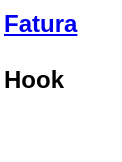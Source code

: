 <mxfile version="19.0.3" type="device" pages="3"><diagram id="BRrqy3HN3StwWHaF5g2G" name="Index"><mxGraphModel dx="1422" dy="905" grid="1" gridSize="10" guides="1" tooltips="1" connect="1" arrows="1" fold="1" page="1" pageScale="1" pageWidth="1169" pageHeight="827" math="0" shadow="0"><root><mxCell id="0"/><mxCell id="1" parent="0"/><mxCell id="RoieEDI9bVYWRosIEQJV-1" value="&lt;div&gt;&lt;a href=&quot;data:page/id,C5RBs43oDa-KdzZeNtuy&quot;&gt;Fatura&lt;/a&gt;&lt;/div&gt;&lt;div&gt;&lt;br&gt;&lt;/div&gt;&lt;div&gt;Hook&lt;/div&gt;&lt;div&gt;&lt;br&gt;&lt;/div&gt;&lt;div&gt;&lt;br&gt;&lt;/div&gt;" style="text;html=1;align=left;verticalAlign=middle;resizable=0;points=[];autosize=1;strokeColor=none;fillColor=none;fontStyle=1" vertex="1" parent="1"><mxGeometry x="80" y="80" width="60" height="80" as="geometry"/></mxCell></root></mxGraphModel></diagram><diagram id="C5RBs43oDa-KdzZeNtuy" name="1 - Fatura"><mxGraphModel dx="1185" dy="633" grid="1" gridSize="10" guides="1" tooltips="1" connect="1" arrows="1" fold="1" page="1" pageScale="1" pageWidth="1169" pageHeight="827" math="0" shadow="0"><root><mxCell id="WIyWlLk6GJQsqaUBKTNV-0"/><mxCell id="WIyWlLk6GJQsqaUBKTNV-1" parent="WIyWlLk6GJQsqaUBKTNV-0"/><mxCell id="vgb5yBmtdBLHOXdLou-8-0" value="Cliente" style="shape=hexagon;perimeter=hexagonPerimeter2;whiteSpace=wrap;html=1;fixedSize=1;" vertex="1" parent="WIyWlLk6GJQsqaUBKTNV-1"><mxGeometry x="50" y="190" width="120" height="80" as="geometry"/></mxCell><mxCell id="vgb5yBmtdBLHOXdLou-8-5" style="edgeStyle=orthogonalEdgeStyle;rounded=0;orthogonalLoop=1;jettySize=auto;html=1;entryX=0.007;entryY=0.492;entryDx=0;entryDy=0;entryPerimeter=0;" edge="1" parent="WIyWlLk6GJQsqaUBKTNV-1" source="vgb5yBmtdBLHOXdLou-8-1" target="vgb5yBmtdBLHOXdLou-8-3"><mxGeometry relative="1" as="geometry"/></mxCell><mxCell id="vgb5yBmtdBLHOXdLou-8-6" style="edgeStyle=orthogonalEdgeStyle;rounded=0;orthogonalLoop=1;jettySize=auto;html=1;entryX=0.014;entryY=0.554;entryDx=0;entryDy=0;entryPerimeter=0;dashed=1;" edge="1" parent="WIyWlLk6GJQsqaUBKTNV-1" source="vgb5yBmtdBLHOXdLou-8-1" target="vgb5yBmtdBLHOXdLou-8-4"><mxGeometry relative="1" as="geometry"><Array as="points"><mxPoint x="510" y="664"/></Array></mxGeometry></mxCell><mxCell id="vgb5yBmtdBLHOXdLou-8-1" value="&lt;div&gt;Cobrança #1-a&lt;/div&gt;" style="shape=parallelogram;perimeter=parallelogramPerimeter;whiteSpace=wrap;html=1;fixedSize=1;" vertex="1" parent="WIyWlLk6GJQsqaUBKTNV-1"><mxGeometry x="450" y="384" width="120" height="60" as="geometry"/></mxCell><mxCell id="vgb5yBmtdBLHOXdLou-8-8" style="edgeStyle=orthogonalEdgeStyle;rounded=0;orthogonalLoop=1;jettySize=auto;html=1;entryX=0.5;entryY=0;entryDx=0;entryDy=0;" edge="1" parent="WIyWlLk6GJQsqaUBKTNV-1" source="vgb5yBmtdBLHOXdLou-8-2" target="vgb5yBmtdBLHOXdLou-8-1"><mxGeometry relative="1" as="geometry"/></mxCell><mxCell id="vgb5yBmtdBLHOXdLou-8-9" style="edgeStyle=orthogonalEdgeStyle;rounded=0;orthogonalLoop=1;jettySize=auto;html=1;" edge="1" parent="WIyWlLk6GJQsqaUBKTNV-1" source="vgb5yBmtdBLHOXdLou-8-2" target="vgb5yBmtdBLHOXdLou-8-0"><mxGeometry relative="1" as="geometry"/></mxCell><mxCell id="vgb5yBmtdBLHOXdLou-8-2" value="Fatura" style="shape=note;whiteSpace=wrap;html=1;backgroundOutline=1;darkOpacity=0.05;" vertex="1" parent="WIyWlLk6GJQsqaUBKTNV-1"><mxGeometry x="260" y="200" width="80" height="100" as="geometry"/></mxCell><mxCell id="vgb5yBmtdBLHOXdLou-8-3" value="Gateway #1" style="shape=cube;whiteSpace=wrap;html=1;boundedLbl=1;backgroundOutline=1;darkOpacity=0.05;darkOpacity2=0.1;" vertex="1" parent="WIyWlLk6GJQsqaUBKTNV-1"><mxGeometry x="850" y="480" width="120" height="80" as="geometry"/></mxCell><mxCell id="vgb5yBmtdBLHOXdLou-8-4" value="Gateway #2" style="shape=cube;whiteSpace=wrap;html=1;boundedLbl=1;backgroundOutline=1;darkOpacity=0.05;darkOpacity2=0.1;" vertex="1" parent="WIyWlLk6GJQsqaUBKTNV-1"><mxGeometry x="860" y="600" width="120" height="80" as="geometry"/></mxCell><mxCell id="vgb5yBmtdBLHOXdLou-8-15" style="edgeStyle=orthogonalEdgeStyle;rounded=0;orthogonalLoop=1;jettySize=auto;html=1;dashed=1;dashPattern=1 4;" edge="1" parent="WIyWlLk6GJQsqaUBKTNV-1" source="vgb5yBmtdBLHOXdLou-8-10" target="vgb5yBmtdBLHOXdLou-8-2"><mxGeometry relative="1" as="geometry"/></mxCell><mxCell id="vgb5yBmtdBLHOXdLou-8-10" value="&lt;div&gt;Uma &lt;b&gt;fatura&lt;/b&gt;&lt;/div&gt;&lt;div&gt;Pertence à um &lt;b&gt;cliente&lt;/b&gt;&lt;/div&gt;&lt;div&gt;&lt;br&gt;&lt;/div&gt;&lt;div&gt;Possíveis status de uma fatura:&lt;/div&gt;&lt;div&gt;&lt;b&gt;Aberto, Cancelado, Pago, Aguardando confirmação, etc&lt;/b&gt;&lt;br&gt;&lt;/div&gt;" style="text;html=1;align=center;verticalAlign=middle;resizable=0;points=[];autosize=1;strokeColor=#666666;fillColor=#f5f5f5;fontColor=#333333;" vertex="1" parent="WIyWlLk6GJQsqaUBKTNV-1"><mxGeometry x="120" y="90" width="360" height="80" as="geometry"/></mxCell><mxCell id="vgb5yBmtdBLHOXdLou-8-14" style="edgeStyle=orthogonalEdgeStyle;rounded=0;orthogonalLoop=1;jettySize=auto;html=1;dashed=1;dashPattern=1 4;" edge="1" parent="WIyWlLk6GJQsqaUBKTNV-1" source="vgb5yBmtdBLHOXdLou-8-11" target="vgb5yBmtdBLHOXdLou-8-2"><mxGeometry relative="1" as="geometry"><Array as="points"><mxPoint x="300" y="340"/><mxPoint x="300" y="340"/></Array></mxGeometry></mxCell><mxCell id="vgb5yBmtdBLHOXdLou-8-11" value="&lt;div align=&quot;left&quot;&gt;Uma &lt;b&gt;fatura&lt;/b&gt;&lt;/div&gt;&lt;div align=&quot;left&quot;&gt;Pode ter 0 ou várias &lt;b&gt;cobranças &lt;/b&gt;&lt;br&gt;&lt;/div&gt;&lt;div align=&quot;left&quot;&gt;[mas apenas 1 em aberto]&lt;/div&gt;&lt;div align=&quot;left&quot;&gt;&lt;br&gt;&lt;/div&gt;&lt;div align=&quot;left&quot;&gt;Para trocar o &lt;b&gt;método de pagamento&lt;/b&gt; de uma &lt;b&gt;cobrança&lt;/b&gt;, &lt;br&gt;&lt;/div&gt;&lt;div align=&quot;left&quot;&gt;é &lt;b&gt;necessário&lt;/b&gt; antes cancelar a em &lt;b&gt;aberto (status)&lt;/b&gt;&lt;br&gt;&lt;/div&gt;" style="text;html=1;align=left;verticalAlign=middle;resizable=0;points=[];autosize=1;strokeColor=#666666;fillColor=#f5f5f5;fontColor=#333333;" vertex="1" parent="WIyWlLk6GJQsqaUBKTNV-1"><mxGeometry x="40" y="350" width="350" height="100" as="geometry"/></mxCell><mxCell id="vgb5yBmtdBLHOXdLou-8-13" style="edgeStyle=orthogonalEdgeStyle;rounded=0;orthogonalLoop=1;jettySize=auto;html=1;entryX=1;entryY=0;entryDx=0;entryDy=0;dashed=1;dashPattern=1 4;" edge="1" parent="WIyWlLk6GJQsqaUBKTNV-1" source="vgb5yBmtdBLHOXdLou-8-12" target="vgb5yBmtdBLHOXdLou-8-1"><mxGeometry relative="1" as="geometry"/></mxCell><mxCell id="vgb5yBmtdBLHOXdLou-8-12" value="&lt;div align=&quot;left&quot;&gt;Uma &lt;b&gt;cobrança&lt;/b&gt;&lt;/div&gt;&lt;div align=&quot;left&quot;&gt;pertence à uma fatura.&lt;/div&gt;&lt;div align=&quot;left&quot;&gt;&lt;br&gt;&lt;/div&gt;&lt;div align=&quot;left&quot;&gt;Uma cobrança pode ter vários status&lt;/div&gt;&lt;div align=&quot;left&quot;&gt;&lt;b&gt;Aberto, Cancelado, Pago, Expirado&lt;/b&gt;&lt;/div&gt;&lt;div&gt;&lt;br&gt;&lt;/div&gt;&lt;div&gt;Uma &lt;b&gt;cobrança&lt;/b&gt; &lt;b&gt;precisa ter&lt;/b&gt; um &lt;b&gt;método de pagamento&lt;/b&gt; atrelado&lt;/div&gt;" style="text;html=1;align=left;verticalAlign=middle;resizable=0;points=[];autosize=1;strokeColor=#666666;fillColor=#f5f5f5;fontColor=#333333;" vertex="1" parent="WIyWlLk6GJQsqaUBKTNV-1"><mxGeometry x="670" y="245" width="390" height="110" as="geometry"/></mxCell></root></mxGraphModel></diagram><diagram id="8GLwvNulQfSWzhgAVFdC" name="Webhook"><mxGraphModel dx="1422" dy="759" grid="1" gridSize="10" guides="1" tooltips="1" connect="1" arrows="1" fold="1" page="1" pageScale="1" pageWidth="1169" pageHeight="827" math="0" shadow="0"><root><mxCell id="0"/><mxCell id="1" parent="0"/><mxCell id="mwEJrGZ6cCMOOTb9MNX5-16" style="edgeStyle=orthogonalEdgeStyle;rounded=0;orthogonalLoop=1;jettySize=auto;html=1;entryX=0;entryY=0.5;entryDx=0;entryDy=0;entryPerimeter=0;" edge="1" parent="1" source="mwEJrGZ6cCMOOTb9MNX5-1" target="mwEJrGZ6cCMOOTb9MNX5-14"><mxGeometry relative="1" as="geometry"/></mxCell><mxCell id="mwEJrGZ6cCMOOTb9MNX5-1" value="" style="triangle;whiteSpace=wrap;html=1;" vertex="1" parent="1"><mxGeometry x="250" y="100" width="60" height="80" as="geometry"/></mxCell><mxCell id="mwEJrGZ6cCMOOTb9MNX5-6" style="edgeStyle=orthogonalEdgeStyle;rounded=0;orthogonalLoop=1;jettySize=auto;html=1;entryX=0;entryY=0.5;entryDx=0;entryDy=0;" edge="1" parent="1" source="mwEJrGZ6cCMOOTb9MNX5-5" target="mwEJrGZ6cCMOOTb9MNX5-1"><mxGeometry relative="1" as="geometry"/></mxCell><mxCell id="mwEJrGZ6cCMOOTb9MNX5-5" value="Gateway" style="shape=umlActor;verticalLabelPosition=bottom;verticalAlign=top;html=1;outlineConnect=0;" vertex="1" parent="1"><mxGeometry x="70" y="110" width="30" height="60" as="geometry"/></mxCell><mxCell id="mwEJrGZ6cCMOOTb9MNX5-7" value="&lt;div&gt;Webhook&lt;/div&gt;&lt;div&gt;de &lt;br&gt;&lt;/div&gt;&lt;div&gt;cobrança&lt;br&gt;&lt;/div&gt;" style="text;html=1;strokeColor=none;fillColor=none;align=center;verticalAlign=middle;whiteSpace=wrap;rounded=0;" vertex="1" parent="1"><mxGeometry x="240" y="210" width="60" height="30" as="geometry"/></mxCell><mxCell id="mwEJrGZ6cCMOOTb9MNX5-8" value="&lt;div&gt;Lógica que processa &lt;br&gt;&lt;/div&gt;&lt;div&gt;a entrada do webhook &lt;br&gt;&lt;/div&gt;&lt;div&gt;de cobrança&lt;br&gt;&lt;/div&gt;" style="text;html=1;strokeColor=none;fillColor=none;align=center;verticalAlign=middle;whiteSpace=wrap;rounded=0;" vertex="1" parent="1"><mxGeometry x="510" y="220" width="130" height="30" as="geometry"/></mxCell><mxCell id="mwEJrGZ6cCMOOTb9MNX5-19" style="edgeStyle=orthogonalEdgeStyle;rounded=0;orthogonalLoop=1;jettySize=auto;html=1;" edge="1" parent="1" source="mwEJrGZ6cCMOOTb9MNX5-14" target="mwEJrGZ6cCMOOTb9MNX5-18"><mxGeometry relative="1" as="geometry"/></mxCell><mxCell id="mwEJrGZ6cCMOOTb9MNX5-14" value="" style="verticalLabelPosition=bottom;html=1;verticalAlign=top;align=center;strokeColor=none;fillColor=#00BEF2;shape=mxgraph.azure.startup_task;pointerEvents=1;rotation=1;" vertex="1" parent="1"><mxGeometry x="551.25" y="115" width="47.5" height="50" as="geometry"/></mxCell><mxCell id="mwEJrGZ6cCMOOTb9MNX5-21" style="edgeStyle=orthogonalEdgeStyle;rounded=0;orthogonalLoop=1;jettySize=auto;html=1;entryX=1;entryY=0.5;entryDx=0;entryDy=0;entryPerimeter=0;" edge="1" parent="1" source="mwEJrGZ6cCMOOTb9MNX5-18" target="mwEJrGZ6cCMOOTb9MNX5-20"><mxGeometry relative="1" as="geometry"/></mxCell><mxCell id="mwEJrGZ6cCMOOTb9MNX5-18" value="Gateway" style="ellipse;shape=cloud;whiteSpace=wrap;html=1;" vertex="1" parent="1"><mxGeometry x="740" y="374" width="120" height="80" as="geometry"/></mxCell><mxCell id="mwEJrGZ6cCMOOTb9MNX5-20" value="" style="verticalLabelPosition=bottom;html=1;verticalAlign=top;align=center;strokeColor=none;fillColor=#00BEF2;shape=mxgraph.azure.startup_task;pointerEvents=1;rotation=1;" vertex="1" parent="1"><mxGeometry x="620" y="389" width="47.5" height="50" as="geometry"/></mxCell><mxCell id="mwEJrGZ6cCMOOTb9MNX5-22" value="&lt;div&gt;Usualmente os gateways &lt;br&gt;&lt;/div&gt;&lt;div&gt;passam o identificador da&lt;/div&gt;&lt;div&gt;cobrança, o sistema é quem &lt;br&gt;&lt;/div&gt;&lt;div&gt;tem que fazer uma requisição &lt;br&gt;&lt;/div&gt;&lt;div&gt;solicitando mais detalhes&lt;br&gt;&lt;/div&gt;" style="text;html=1;align=center;verticalAlign=middle;resizable=0;points=[];autosize=1;strokeColor=none;fillColor=none;" vertex="1" parent="1"><mxGeometry x="830" y="85" width="190" height="80" as="geometry"/></mxCell><mxCell id="mwEJrGZ6cCMOOTb9MNX5-23" value="&lt;div&gt;Aqui o sistema verificará a resposta &lt;br&gt;&lt;/div&gt;&lt;div&gt;e fará o que tem que fazer baseado &lt;br&gt;&lt;/div&gt;&lt;div&gt;em tal informação&lt;br&gt;&lt;/div&gt;" style="text;html=1;align=center;verticalAlign=middle;resizable=0;points=[];autosize=1;strokeColor=none;fillColor=none;" vertex="1" parent="1"><mxGeometry x="470" y="485" width="220" height="50" as="geometry"/></mxCell></root></mxGraphModel></diagram></mxfile>